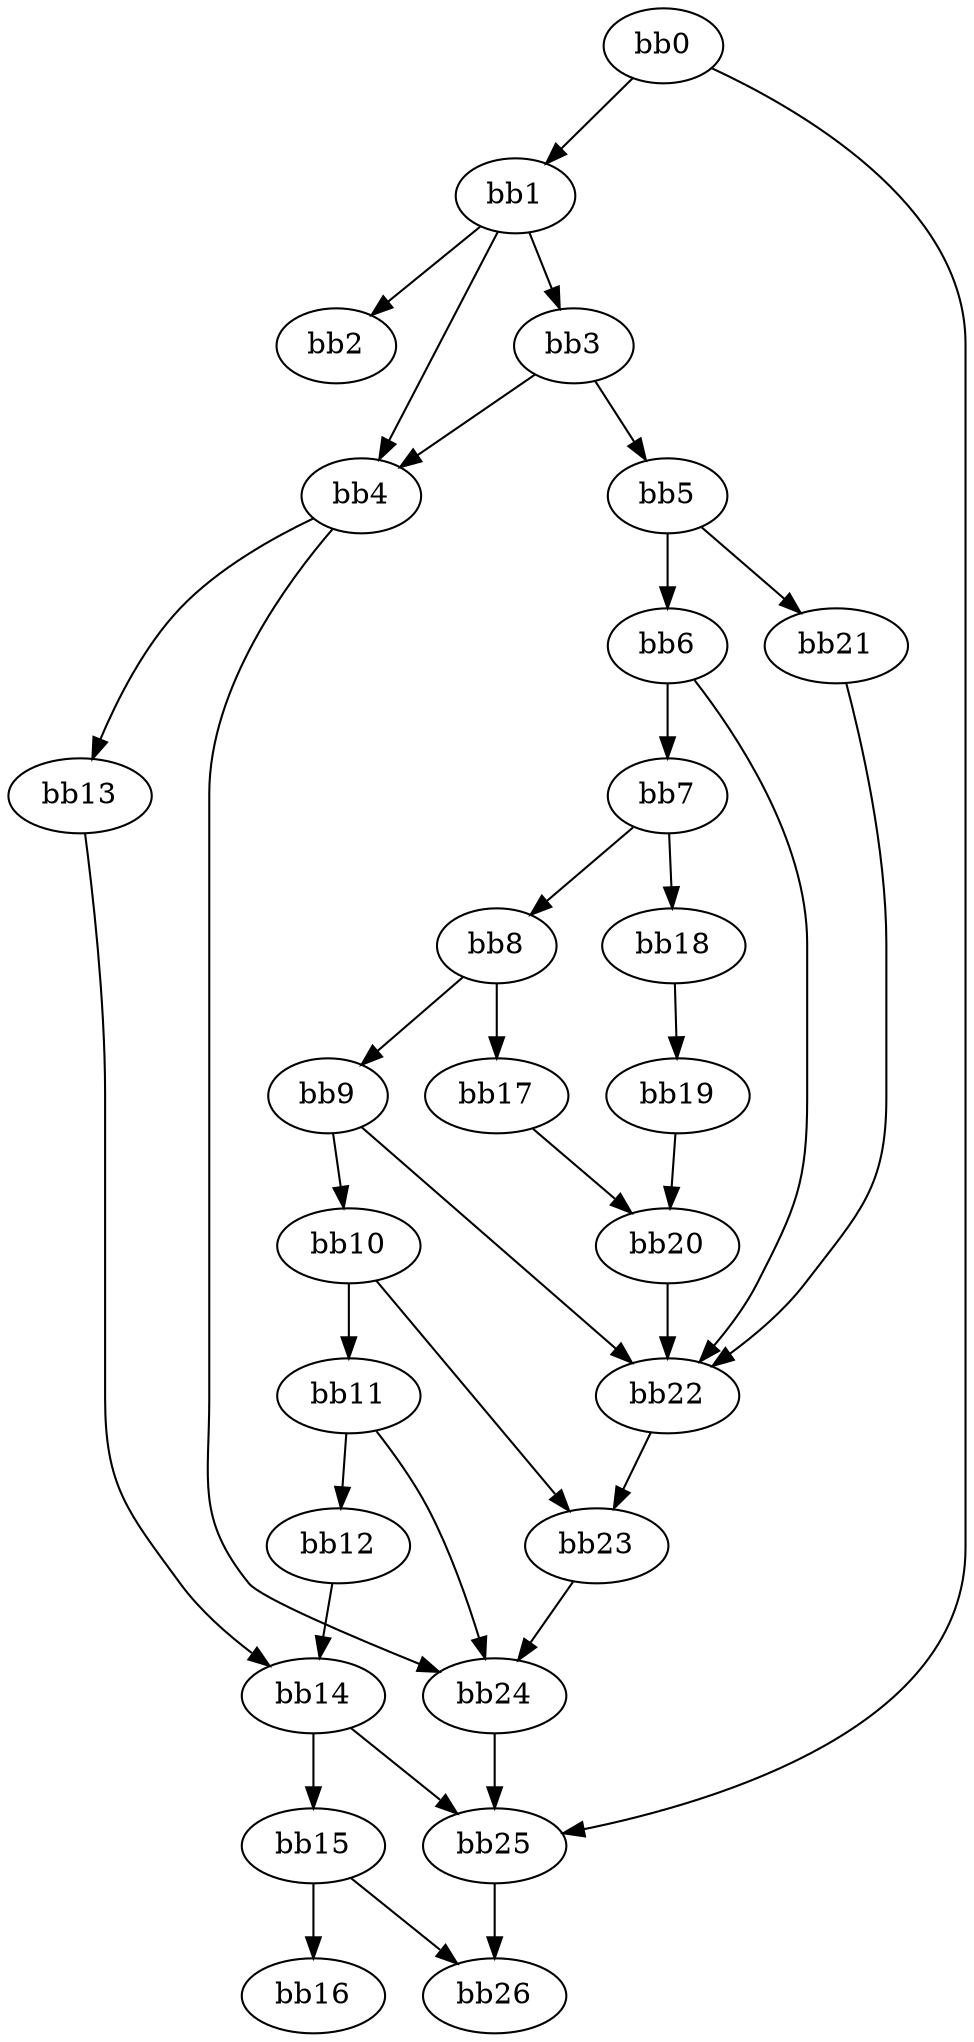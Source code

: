 digraph {
    0 [ label = "bb0\l" ]
    1 [ label = "bb1\l" ]
    2 [ label = "bb2\l" ]
    3 [ label = "bb3\l" ]
    4 [ label = "bb4\l" ]
    5 [ label = "bb5\l" ]
    6 [ label = "bb6\l" ]
    7 [ label = "bb7\l" ]
    8 [ label = "bb8\l" ]
    9 [ label = "bb9\l" ]
    10 [ label = "bb10\l" ]
    11 [ label = "bb11\l" ]
    12 [ label = "bb12\l" ]
    13 [ label = "bb13\l" ]
    14 [ label = "bb14\l" ]
    15 [ label = "bb15\l" ]
    16 [ label = "bb16\l" ]
    17 [ label = "bb17\l" ]
    18 [ label = "bb18\l" ]
    19 [ label = "bb19\l" ]
    20 [ label = "bb20\l" ]
    21 [ label = "bb21\l" ]
    22 [ label = "bb22\l" ]
    23 [ label = "bb23\l" ]
    24 [ label = "bb24\l" ]
    25 [ label = "bb25\l" ]
    26 [ label = "bb26\l" ]
    0 -> 1 [ ]
    0 -> 25 [ ]
    1 -> 2 [ ]
    1 -> 3 [ ]
    1 -> 4 [ ]
    3 -> 4 [ ]
    3 -> 5 [ ]
    4 -> 13 [ ]
    4 -> 24 [ ]
    5 -> 6 [ ]
    5 -> 21 [ ]
    6 -> 7 [ ]
    6 -> 22 [ ]
    7 -> 8 [ ]
    7 -> 18 [ ]
    8 -> 9 [ ]
    8 -> 17 [ ]
    9 -> 10 [ ]
    9 -> 22 [ ]
    10 -> 11 [ ]
    10 -> 23 [ ]
    11 -> 12 [ ]
    11 -> 24 [ ]
    12 -> 14 [ ]
    13 -> 14 [ ]
    14 -> 15 [ ]
    14 -> 25 [ ]
    15 -> 16 [ ]
    15 -> 26 [ ]
    17 -> 20 [ ]
    18 -> 19 [ ]
    19 -> 20 [ ]
    20 -> 22 [ ]
    21 -> 22 [ ]
    22 -> 23 [ ]
    23 -> 24 [ ]
    24 -> 25 [ ]
    25 -> 26 [ ]
}

